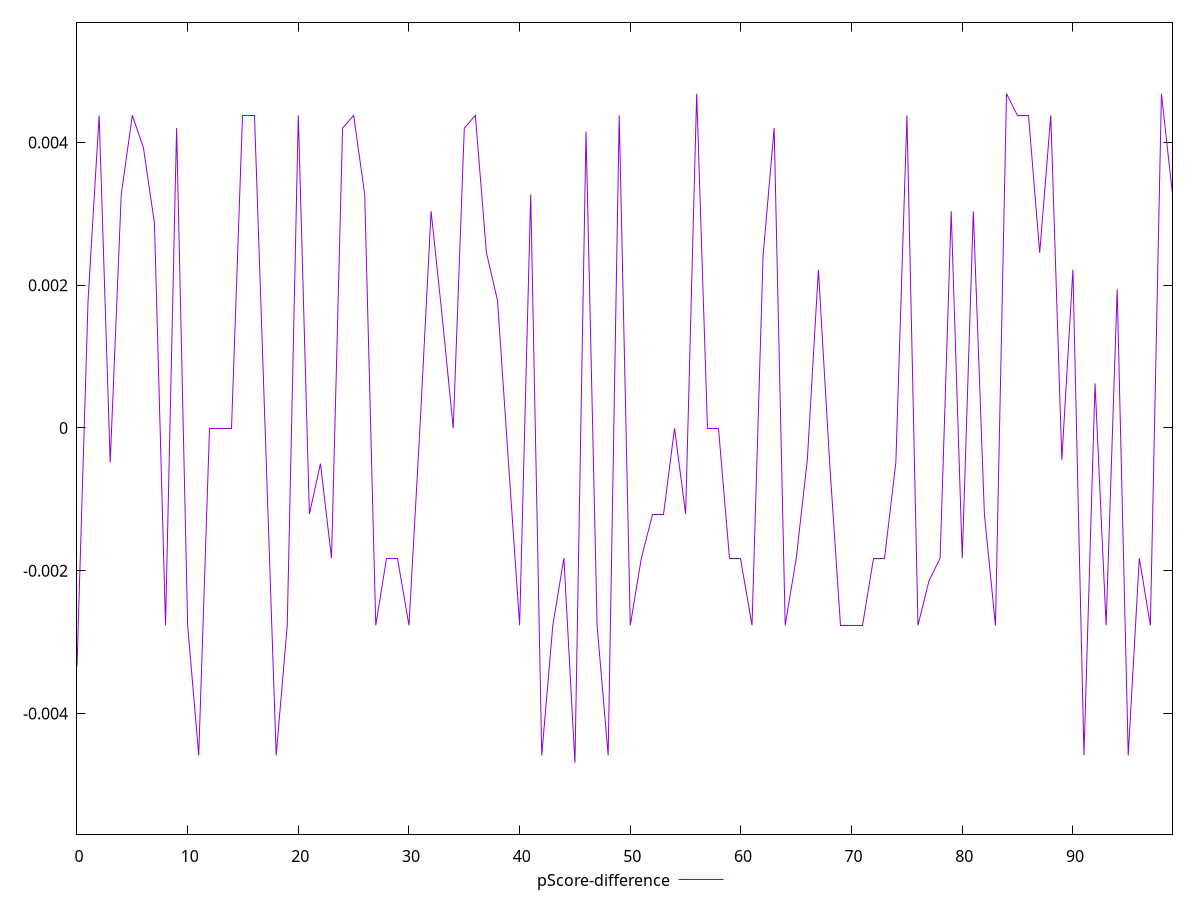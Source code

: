 reset

$pScoreDifference <<EOF
0 -0.0033363227596551193
1 0.0017887220427025285
2 0.004380584093648832
3 -0.00048425868809542916
4 0.003273249642595899
5 0.004380584093648832
6 0.003928752413435821
7 0.0028685914323581807
8 -0.002765037366047718
9 0.004201939185751957
10 -0.002765037366047718
11 -0.004587602624637865
12 -0.000003993503521759756
13 -0.000003993503521759756
14 -0.000003993503521759756
15 0.004380584093648832
16 0.004380584093648832
17 -0.000003993503521759756
18 -0.004587602624637865
19 -0.002765037366047718
20 0.004380584093648832
21 -0.0012059334508185415
22 -0.0004994511242917277
23 -0.0018239167571814097
24 0.004201939185751957
25 0.004380584093648832
26 0.003273249642595899
27 -0.002765037366047718
28 -0.0018239167571814097
29 -0.0018239167571814097
30 -0.002765037366047718
31 0.000024203241952153176
32 0.0030366643018541195
33 0.0015645409147951872
34 -0.000003993503521759756
35 0.004201939185751957
36 0.004380584093648832
37 0.002454581055417626
38 0.0017887220427025285
39 -0.0004994511242917277
40 -0.002765037366047718
41 0.003273249642595899
42 -0.004587602624637865
43 -0.002765037366047718
44 -0.0018239167571814097
45 -0.004691609398813967
46 0.0041555808521388515
47 -0.002765037366047718
48 -0.004587602624637865
49 0.004380584093648832
50 -0.002765037366047718
51 -0.0018239167571814097
52 -0.0012059334508185415
53 -0.0012059334508185415
54 -0.000003993503521759756
55 -0.0012059334508185415
56 0.004684667747179017
57 -0.000003993503521759756
58 -0.000003993503521759756
59 -0.0018239167571814097
60 -0.0018239167571814097
61 -0.002765037366047718
62 0.0024099036860434353
63 0.004201939185751957
64 -0.002765037366047718
65 -0.0018239167571814097
66 -0.00044626002687167543
67 0.002218223865626534
68 -0.00044626002687167543
69 -0.002765037366047718
70 -0.002765037366047718
71 -0.002765037366047718
72 -0.0018239167571814097
73 -0.0018239167571814097
74 -0.00048425868809542916
75 0.004380584093648832
76 -0.002765037366047718
77 -0.0021390935505199993
78 -0.0018239167571814097
79 0.0030366643018541195
80 -0.0018239167571814097
81 0.0030366643018541195
82 -0.0012059334508185415
83 -0.002765037366047718
84 0.004684667747179017
85 0.004380584093648832
86 0.004380584093648832
87 0.002454581055417626
88 0.004380584093648832
89 -0.00044626002687167543
90 0.002218223865626534
91 -0.004587602624637865
92 0.0006243366648507331
93 -0.002765037366047718
94 0.0019439661666711405
95 -0.004587602624637865
96 -0.0018239167571814097
97 -0.002765037366047718
98 0.004684667747179017
99 0.003273249642595899
EOF

set key outside below
set xrange [0:99]
set yrange [-0.005691609398813967:0.005684667747179017]
set trange [-0.005691609398813967:0.005684667747179017]
set terminal svg size 640, 500 enhanced background rgb 'white'
set output "report_00025_2021-02-22T21:38:55.199Z/cumulative-layout-shift/samples/pages+cached+noadtech+nomedia+nocss/pScore-difference/values.svg"

plot $pScoreDifference title "pScore-difference" with line

reset
